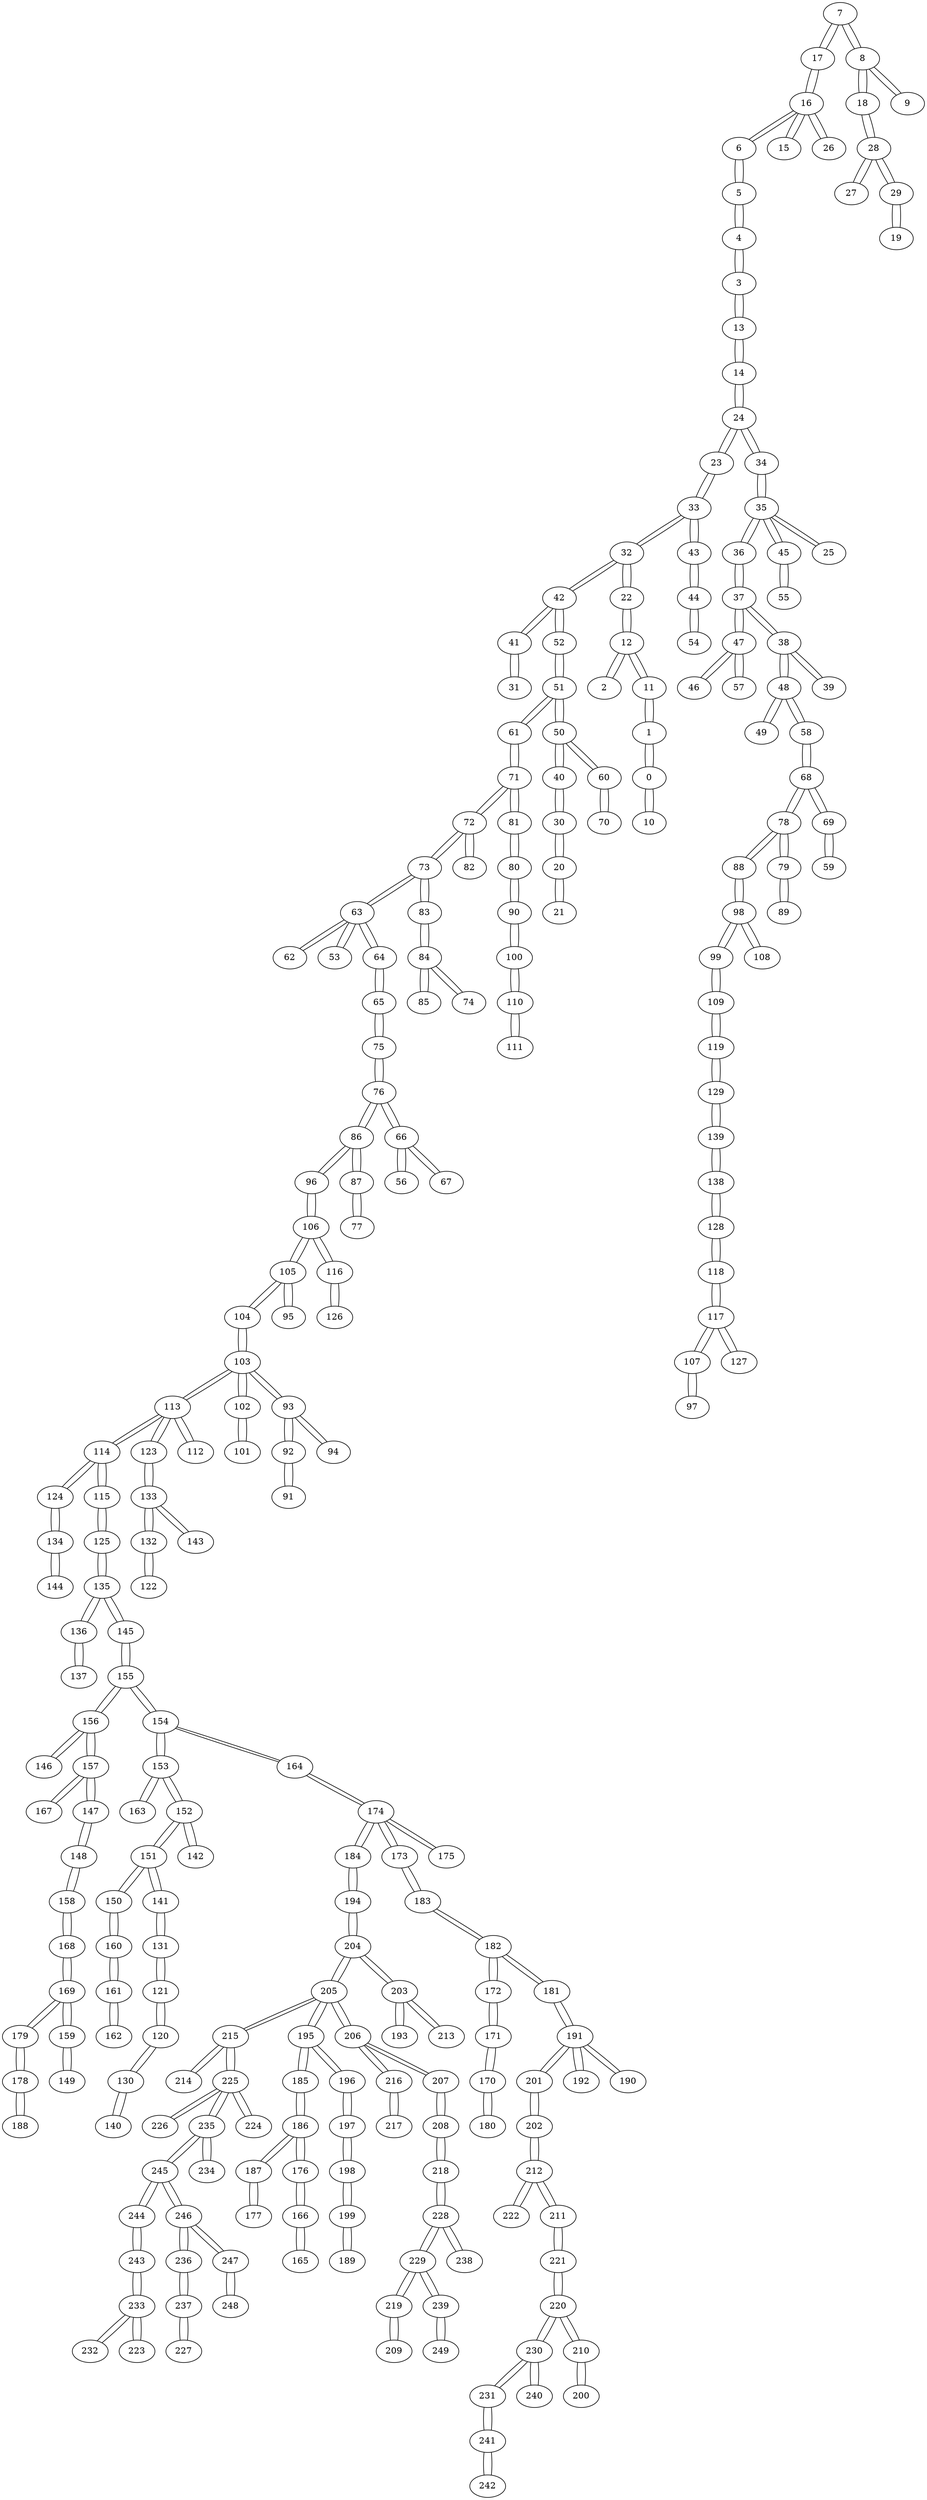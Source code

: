 graph {
7 -- 17 [ distancia=1 ]
7 -- 8 [ distancia=6 ]
17 -- 7 [ distancia=1 ]
17 -- 16 [ distancia=2 ]
27 -- 28 [ distancia=1 ]
28 -- 27 [ distancia=1 ]
28 -- 29 [ distancia=3 ]
28 -- 18 [ distancia=4 ]
23 -- 33 [ distancia=1 ]
23 -- 24 [ distancia=3 ]
33 -- 23 [ distancia=1 ]
33 -- 32 [ distancia=4 ]
33 -- 43 [ distancia=4 ]
36 -- 37 [ distancia=1 ]
36 -- 35 [ distancia=8 ]
37 -- 36 [ distancia=1 ]
37 -- 47 [ distancia=3 ]
37 -- 38 [ distancia=8 ]
31 -- 41 [ distancia=1 ]
41 -- 31 [ distancia=1 ]
41 -- 42 [ distancia=2 ]
42 -- 52 [ distancia=1 ]
42 -- 41 [ distancia=2 ]
42 -- 32 [ distancia=2 ]
52 -- 42 [ distancia=1 ]
52 -- 51 [ distancia=5 ]
62 -- 63 [ distancia=1 ]
63 -- 62 [ distancia=1 ]
63 -- 53 [ distancia=3 ]
63 -- 64 [ distancia=6 ]
63 -- 73 [ distancia=6 ]
64 -- 65 [ distancia=1 ]
64 -- 63 [ distancia=6 ]
65 -- 64 [ distancia=1 ]
65 -- 75 [ distancia=6 ]
72 -- 73 [ distancia=1 ]
72 -- 71 [ distancia=3 ]
72 -- 82 [ distancia=8 ]
73 -- 72 [ distancia=1 ]
73 -- 63 [ distancia=6 ]
73 -- 83 [ distancia=6 ]
88 -- 98 [ distancia=1 ]
88 -- 78 [ distancia=6 ]
98 -- 88 [ distancia=1 ]
98 -- 99 [ distancia=1 ]
98 -- 108 [ distancia=6 ]
99 -- 98 [ distancia=1 ]
99 -- 109 [ distancia=9 ]
104 -- 105 [ distancia=1 ]
104 -- 103 [ distancia=5 ]
105 -- 104 [ distancia=1 ]
105 -- 106 [ distancia=2 ]
105 -- 95 [ distancia=4 ]
114 -- 124 [ distancia=1 ]
114 -- 115 [ distancia=3 ]
114 -- 113 [ distancia=4 ]
124 -- 114 [ distancia=1 ]
124 -- 134 [ distancia=7 ]
132 -- 133 [ distancia=1 ]
132 -- 122 [ distancia=11 ]
133 -- 132 [ distancia=1 ]
133 -- 123 [ distancia=1 ]
133 -- 143 [ distancia=11 ]
123 -- 133 [ distancia=1 ]
123 -- 113 [ distancia=10 ]
136 -- 137 [ distancia=1 ]
136 -- 135 [ distancia=5 ]
137 -- 136 [ distancia=1 ]
134 -- 144 [ distancia=1 ]
134 -- 124 [ distancia=7 ]
144 -- 134 [ distancia=1 ]
135 -- 145 [ distancia=1 ]
135 -- 136 [ distancia=5 ]
135 -- 125 [ distancia=9 ]
145 -- 135 [ distancia=1 ]
145 -- 155 [ distancia=1 ]
155 -- 145 [ distancia=1 ]
155 -- 156 [ distancia=1 ]
155 -- 154 [ distancia=9 ]
156 -- 155 [ distancia=1 ]
156 -- 146 [ distancia=3 ]
156 -- 157 [ distancia=4 ]
153 -- 163 [ distancia=1 ]
153 -- 152 [ distancia=7 ]
153 -- 154 [ distancia=8 ]
163 -- 153 [ distancia=1 ]
157 -- 167 [ distancia=1 ]
157 -- 156 [ distancia=4 ]
157 -- 147 [ distancia=4 ]
167 -- 157 [ distancia=1 ]
170 -- 171 [ distancia=1 ]
170 -- 180 [ distancia=8 ]
171 -- 170 [ distancia=1 ]
171 -- 172 [ distancia=5 ]
184 -- 194 [ distancia=1 ]
184 -- 174 [ distancia=5 ]
194 -- 184 [ distancia=1 ]
194 -- 204 [ distancia=4 ]
198 -- 199 [ distancia=1 ]
198 -- 197 [ distancia=4 ]
199 -- 198 [ distancia=1 ]
199 -- 189 [ distancia=1 ]
189 -- 199 [ distancia=1 ]
191 -- 201 [ distancia=1 ]
191 -- 192 [ distancia=2 ]
191 -- 181 [ distancia=3 ]
191 -- 190 [ distancia=5 ]
201 -- 191 [ distancia=1 ]
201 -- 202 [ distancia=9 ]
214 -- 215 [ distancia=1 ]
215 -- 214 [ distancia=1 ]
215 -- 225 [ distancia=1 ]
215 -- 205 [ distancia=5 ]
225 -- 215 [ distancia=1 ]
225 -- 226 [ distancia=1 ]
225 -- 235 [ distancia=3 ]
225 -- 224 [ distancia=8 ]
226 -- 225 [ distancia=1 ]
218 -- 228 [ distancia=1 ]
218 -- 208 [ distancia=6 ]
228 -- 218 [ distancia=1 ]
228 -- 229 [ distancia=3 ]
228 -- 238 [ distancia=9 ]
219 -- 229 [ distancia=1 ]
219 -- 209 [ distancia=8 ]
229 -- 219 [ distancia=1 ]
229 -- 228 [ distancia=3 ]
229 -- 239 [ distancia=3 ]
241 -- 242 [ distancia=1 ]
241 -- 231 [ distancia=11 ]
242 -- 241 [ distancia=1 ]
233 -- 243 [ distancia=1 ]
233 -- 232 [ distancia=8 ]
233 -- 223 [ distancia=8 ]
243 -- 233 [ distancia=1 ]
243 -- 244 [ distancia=5 ]
236 -- 246 [ distancia=1 ]
236 -- 237 [ distancia=7 ]
246 -- 236 [ distancia=1 ]
246 -- 247 [ distancia=2 ]
246 -- 245 [ distancia=4 ]
16 -- 17 [ distancia=2 ]
16 -- 6 [ distancia=3 ]
16 -- 15 [ distancia=6 ]
16 -- 26 [ distancia=9 ]
32 -- 42 [ distancia=2 ]
32 -- 22 [ distancia=3 ]
32 -- 33 [ distancia=4 ]
101 -- 102 [ distancia=2 ]
102 -- 101 [ distancia=2 ]
102 -- 103 [ distancia=4 ]
106 -- 105 [ distancia=2 ]
106 -- 96 [ distancia=2 ]
106 -- 116 [ distancia=2 ]
96 -- 106 [ distancia=2 ]
96 -- 86 [ distancia=4 ]
116 -- 106 [ distancia=2 ]
116 -- 126 [ distancia=5 ]
181 -- 182 [ distancia=2 ]
181 -- 191 [ distancia=3 ]
182 -- 181 [ distancia=2 ]
182 -- 172 [ distancia=5 ]
182 -- 183 [ distancia=6 ]
185 -- 186 [ distancia=2 ]
185 -- 195 [ distancia=2 ]
186 -- 185 [ distancia=2 ]
186 -- 187 [ distancia=2 ]
186 -- 176 [ distancia=5 ]
187 -- 186 [ distancia=2 ]
187 -- 177 [ distancia=2 ]
177 -- 187 [ distancia=2 ]
192 -- 191 [ distancia=2 ]
195 -- 185 [ distancia=2 ]
195 -- 205 [ distancia=3 ]
195 -- 196 [ distancia=4 ]
196 -- 197 [ distancia=2 ]
196 -- 195 [ distancia=4 ]
197 -- 196 [ distancia=2 ]
197 -- 198 [ distancia=4 ]
205 -- 206 [ distancia=2 ]
205 -- 195 [ distancia=3 ]
205 -- 215 [ distancia=5 ]
205 -- 204 [ distancia=8 ]
206 -- 205 [ distancia=2 ]
206 -- 216 [ distancia=2 ]
206 -- 207 [ distancia=6 ]
216 -- 206 [ distancia=2 ]
216 -- 217 [ distancia=6 ]
212 -- 222 [ distancia=2 ]
212 -- 202 [ distancia=3 ]
212 -- 211 [ distancia=5 ]
222 -- 212 [ distancia=2 ]
244 -- 245 [ distancia=2 ]
244 -- 243 [ distancia=5 ]
245 -- 244 [ distancia=2 ]
245 -- 235 [ distancia=2 ]
245 -- 246 [ distancia=4 ]
235 -- 245 [ distancia=2 ]
235 -- 225 [ distancia=3 ]
235 -- 234 [ distancia=8 ]
247 -- 246 [ distancia=2 ]
247 -- 248 [ distancia=7 ]
3 -- 4 [ distancia=3 ]
3 -- 13 [ distancia=3 ]
4 -- 3 [ distancia=3 ]
4 -- 5 [ distancia=4 ]
2 -- 12 [ distancia=3 ]
12 -- 2 [ distancia=3 ]
12 -- 11 [ distancia=4 ]
12 -- 22 [ distancia=9 ]
13 -- 3 [ distancia=3 ]
13 -- 14 [ distancia=5 ]
6 -- 16 [ distancia=3 ]
6 -- 5 [ distancia=5 ]
24 -- 23 [ distancia=3 ]
24 -- 14 [ distancia=3 ]
24 -- 34 [ distancia=6 ]
14 -- 24 [ distancia=3 ]
14 -- 13 [ distancia=5 ]
29 -- 28 [ distancia=3 ]
29 -- 19 [ distancia=7 ]
22 -- 32 [ distancia=3 ]
22 -- 12 [ distancia=9 ]
47 -- 37 [ distancia=3 ]
47 -- 46 [ distancia=4 ]
47 -- 57 [ distancia=6 ]
45 -- 55 [ distancia=3 ]
45 -- 35 [ distancia=7 ]
55 -- 45 [ distancia=3 ]
53 -- 63 [ distancia=3 ]
71 -- 72 [ distancia=3 ]
71 -- 61 [ distancia=7 ]
71 -- 81 [ distancia=7 ]
75 -- 76 [ distancia=3 ]
75 -- 65 [ distancia=6 ]
76 -- 75 [ distancia=3 ]
76 -- 66 [ distancia=6 ]
76 -- 86 [ distancia=6 ]
77 -- 87 [ distancia=3 ]
87 -- 77 [ distancia=3 ]
87 -- 86 [ distancia=6 ]
79 -- 89 [ distancia=3 ]
79 -- 78 [ distancia=6 ]
89 -- 79 [ distancia=3 ]
91 -- 92 [ distancia=3 ]
92 -- 91 [ distancia=3 ]
92 -- 93 [ distancia=7 ]
97 -- 107 [ distancia=3 ]
107 -- 97 [ distancia=3 ]
107 -- 117 [ distancia=6 ]
103 -- 113 [ distancia=3 ]
103 -- 102 [ distancia=4 ]
103 -- 104 [ distancia=5 ]
103 -- 93 [ distancia=10 ]
113 -- 103 [ distancia=3 ]
113 -- 114 [ distancia=4 ]
113 -- 112 [ distancia=5 ]
113 -- 123 [ distancia=10 ]
115 -- 114 [ distancia=3 ]
115 -- 125 [ distancia=8 ]
120 -- 121 [ distancia=3 ]
120 -- 130 [ distancia=4 ]
121 -- 120 [ distancia=3 ]
121 -- 131 [ distancia=4 ]
146 -- 156 [ distancia=3 ]
150 -- 160 [ distancia=3 ]
150 -- 151 [ distancia=6 ]
160 -- 150 [ distancia=3 ]
160 -- 161 [ distancia=3 ]
161 -- 160 [ distancia=3 ]
161 -- 162 [ distancia=12 ]
154 -- 164 [ distancia=3 ]
154 -- 153 [ distancia=8 ]
154 -- 155 [ distancia=9 ]
164 -- 154 [ distancia=3 ]
164 -- 174 [ distancia=4 ]
173 -- 174 [ distancia=3 ]
173 -- 183 [ distancia=9 ]
174 -- 173 [ distancia=3 ]
174 -- 164 [ distancia=4 ]
174 -- 184 [ distancia=5 ]
174 -- 175 [ distancia=8 ]
202 -- 212 [ distancia=3 ]
202 -- 201 [ distancia=9 ]
220 -- 221 [ distancia=3 ]
220 -- 230 [ distancia=8 ]
220 -- 210 [ distancia=9 ]
221 -- 220 [ distancia=3 ]
221 -- 211 [ distancia=4 ]
227 -- 237 [ distancia=3 ]
237 -- 227 [ distancia=3 ]
237 -- 236 [ distancia=7 ]
239 -- 229 [ distancia=3 ]
239 -- 249 [ distancia=8 ]
5 -- 4 [ distancia=4 ]
5 -- 6 [ distancia=5 ]
8 -- 9 [ distancia=4 ]
8 -- 7 [ distancia=6 ]
8 -- 18 [ distancia=7 ]
9 -- 8 [ distancia=4 ]
11 -- 12 [ distancia=4 ]
11 -- 1 [ distancia=8 ]
20 -- 21 [ distancia=4 ]
20 -- 30 [ distancia=7 ]
21 -- 20 [ distancia=4 ]
18 -- 28 [ distancia=4 ]
18 -- 8 [ distancia=7 ]
43 -- 33 [ distancia=4 ]
43 -- 44 [ distancia=4 ]
44 -- 43 [ distancia=4 ]
44 -- 54 [ distancia=9 ]
46 -- 47 [ distancia=4 ]
48 -- 49 [ distancia=4 ]
48 -- 38 [ distancia=6 ]
48 -- 58 [ distancia=8 ]
49 -- 48 [ distancia=4 ]
40 -- 50 [ distancia=4 ]
40 -- 30 [ distancia=8 ]
50 -- 40 [ distancia=4 ]
50 -- 51 [ distancia=8 ]
50 -- 60 [ distancia=9 ]
83 -- 84 [ distancia=4 ]
83 -- 73 [ distancia=6 ]
84 -- 83 [ distancia=4 ]
84 -- 85 [ distancia=6 ]
84 -- 74 [ distancia=8 ]
86 -- 96 [ distancia=4 ]
86 -- 76 [ distancia=6 ]
86 -- 87 [ distancia=6 ]
95 -- 105 [ distancia=4 ]
130 -- 120 [ distancia=4 ]
130 -- 140 [ distancia=8 ]
131 -- 121 [ distancia=4 ]
131 -- 141 [ distancia=4 ]
138 -- 139 [ distancia=4 ]
138 -- 128 [ distancia=7 ]
139 -- 138 [ distancia=4 ]
139 -- 129 [ distancia=7 ]
141 -- 131 [ distancia=4 ]
141 -- 151 [ distancia=4 ]
151 -- 141 [ distancia=4 ]
151 -- 150 [ distancia=6 ]
151 -- 152 [ distancia=8 ]
147 -- 157 [ distancia=4 ]
147 -- 148 [ distancia=6 ]
158 -- 168 [ distancia=4 ]
158 -- 148 [ distancia=7 ]
168 -- 158 [ distancia=4 ]
168 -- 169 [ distancia=6 ]
178 -- 188 [ distancia=4 ]
178 -- 179 [ distancia=8 ]
188 -- 178 [ distancia=4 ]
204 -- 194 [ distancia=4 ]
204 -- 205 [ distancia=8 ]
204 -- 203 [ distancia=9 ]
200 -- 210 [ distancia=4 ]
210 -- 200 [ distancia=4 ]
210 -- 220 [ distancia=9 ]
211 -- 221 [ distancia=4 ]
211 -- 212 [ distancia=5 ]
38 -- 39 [ distancia=5 ]
38 -- 48 [ distancia=6 ]
38 -- 37 [ distancia=8 ]
39 -- 38 [ distancia=5 ]
51 -- 52 [ distancia=5 ]
51 -- 61 [ distancia=6 ]
51 -- 50 [ distancia=8 ]
58 -- 68 [ distancia=5 ]
58 -- 48 [ distancia=8 ]
68 -- 58 [ distancia=5 ]
68 -- 78 [ distancia=9 ]
68 -- 69 [ distancia=13 ]
80 -- 90 [ distancia=5 ]
80 -- 81 [ distancia=8 ]
90 -- 80 [ distancia=5 ]
90 -- 100 [ distancia=7 ]
93 -- 94 [ distancia=5 ]
93 -- 92 [ distancia=7 ]
93 -- 103 [ distancia=10 ]
94 -- 93 [ distancia=5 ]
112 -- 113 [ distancia=5 ]
126 -- 116 [ distancia=5 ]
117 -- 127 [ distancia=5 ]
117 -- 107 [ distancia=6 ]
117 -- 118 [ distancia=6 ]
127 -- 117 [ distancia=5 ]
159 -- 169 [ distancia=5 ]
159 -- 149 [ distancia=8 ]
169 -- 159 [ distancia=5 ]
169 -- 168 [ distancia=6 ]
169 -- 179 [ distancia=6 ]
172 -- 171 [ distancia=5 ]
172 -- 182 [ distancia=5 ]
176 -- 186 [ distancia=5 ]
176 -- 166 [ distancia=6 ]
190 -- 191 [ distancia=5 ]
193 -- 203 [ distancia=5 ]
203 -- 193 [ distancia=5 ]
203 -- 213 [ distancia=6 ]
203 -- 204 [ distancia=9 ]
230 -- 231 [ distancia=5 ]
230 -- 240 [ distancia=7 ]
230 -- 220 [ distancia=8 ]
231 -- 230 [ distancia=5 ]
231 -- 241 [ distancia=11 ]
15 -- 16 [ distancia=6 ]
34 -- 24 [ distancia=6 ]
34 -- 35 [ distancia=6 ]
35 -- 34 [ distancia=6 ]
35 -- 45 [ distancia=7 ]
35 -- 36 [ distancia=8 ]
35 -- 25 [ distancia=10 ]
57 -- 47 [ distancia=6 ]
61 -- 51 [ distancia=6 ]
61 -- 71 [ distancia=7 ]
56 -- 66 [ distancia=6 ]
66 -- 56 [ distancia=6 ]
66 -- 67 [ distancia=6 ]
66 -- 76 [ distancia=6 ]
67 -- 66 [ distancia=6 ]
78 -- 79 [ distancia=6 ]
78 -- 88 [ distancia=6 ]
78 -- 68 [ distancia=9 ]
85 -- 84 [ distancia=6 ]
108 -- 98 [ distancia=6 ]
100 -- 110 [ distancia=6 ]
100 -- 90 [ distancia=7 ]
110 -- 100 [ distancia=6 ]
110 -- 111 [ distancia=6 ]
111 -- 110 [ distancia=6 ]
118 -- 117 [ distancia=6 ]
118 -- 128 [ distancia=7 ]
119 -- 129 [ distancia=6 ]
119 -- 109 [ distancia=7 ]
129 -- 119 [ distancia=6 ]
129 -- 139 [ distancia=7 ]
148 -- 147 [ distancia=6 ]
148 -- 158 [ distancia=7 ]
142 -- 152 [ distancia=6 ]
152 -- 142 [ distancia=6 ]
152 -- 153 [ distancia=7 ]
152 -- 151 [ distancia=8 ]
166 -- 176 [ distancia=6 ]
166 -- 165 [ distancia=9 ]
179 -- 169 [ distancia=6 ]
179 -- 178 [ distancia=8 ]
183 -- 182 [ distancia=6 ]
183 -- 173 [ distancia=9 ]
207 -- 206 [ distancia=6 ]
207 -- 208 [ distancia=9 ]
213 -- 203 [ distancia=6 ]
217 -- 216 [ distancia=6 ]
208 -- 218 [ distancia=6 ]
208 -- 207 [ distancia=9 ]
19 -- 29 [ distancia=7 ]
30 -- 20 [ distancia=7 ]
30 -- 40 [ distancia=8 ]
81 -- 71 [ distancia=7 ]
81 -- 80 [ distancia=8 ]
109 -- 119 [ distancia=7 ]
109 -- 99 [ distancia=9 ]
128 -- 118 [ distancia=7 ]
128 -- 138 [ distancia=7 ]
240 -- 230 [ distancia=7 ]
248 -- 247 [ distancia=7 ]
1 -- 11 [ distancia=8 ]
1 -- 0 [ distancia=10 ]
82 -- 72 [ distancia=8 ]
74 -- 84 [ distancia=8 ]
125 -- 115 [ distancia=8 ]
125 -- 135 [ distancia=9 ]
140 -- 130 [ distancia=8 ]
149 -- 159 [ distancia=8 ]
175 -- 174 [ distancia=8 ]
180 -- 170 [ distancia=8 ]
209 -- 219 [ distancia=8 ]
224 -- 225 [ distancia=8 ]
232 -- 233 [ distancia=8 ]
223 -- 233 [ distancia=8 ]
234 -- 235 [ distancia=8 ]
249 -- 239 [ distancia=8 ]
0 -- 10 [ distancia=9 ]
0 -- 1 [ distancia=10 ]
10 -- 0 [ distancia=9 ]
26 -- 16 [ distancia=9 ]
54 -- 44 [ distancia=9 ]
60 -- 50 [ distancia=9 ]
60 -- 70 [ distancia=9 ]
59 -- 69 [ distancia=9 ]
69 -- 59 [ distancia=9 ]
69 -- 68 [ distancia=13 ]
70 -- 60 [ distancia=9 ]
165 -- 166 [ distancia=9 ]
238 -- 228 [ distancia=9 ]
25 -- 35 [ distancia=10 ]
122 -- 132 [ distancia=11 ]
143 -- 133 [ distancia=11 ]
162 -- 161 [ distancia=12 ]
}
